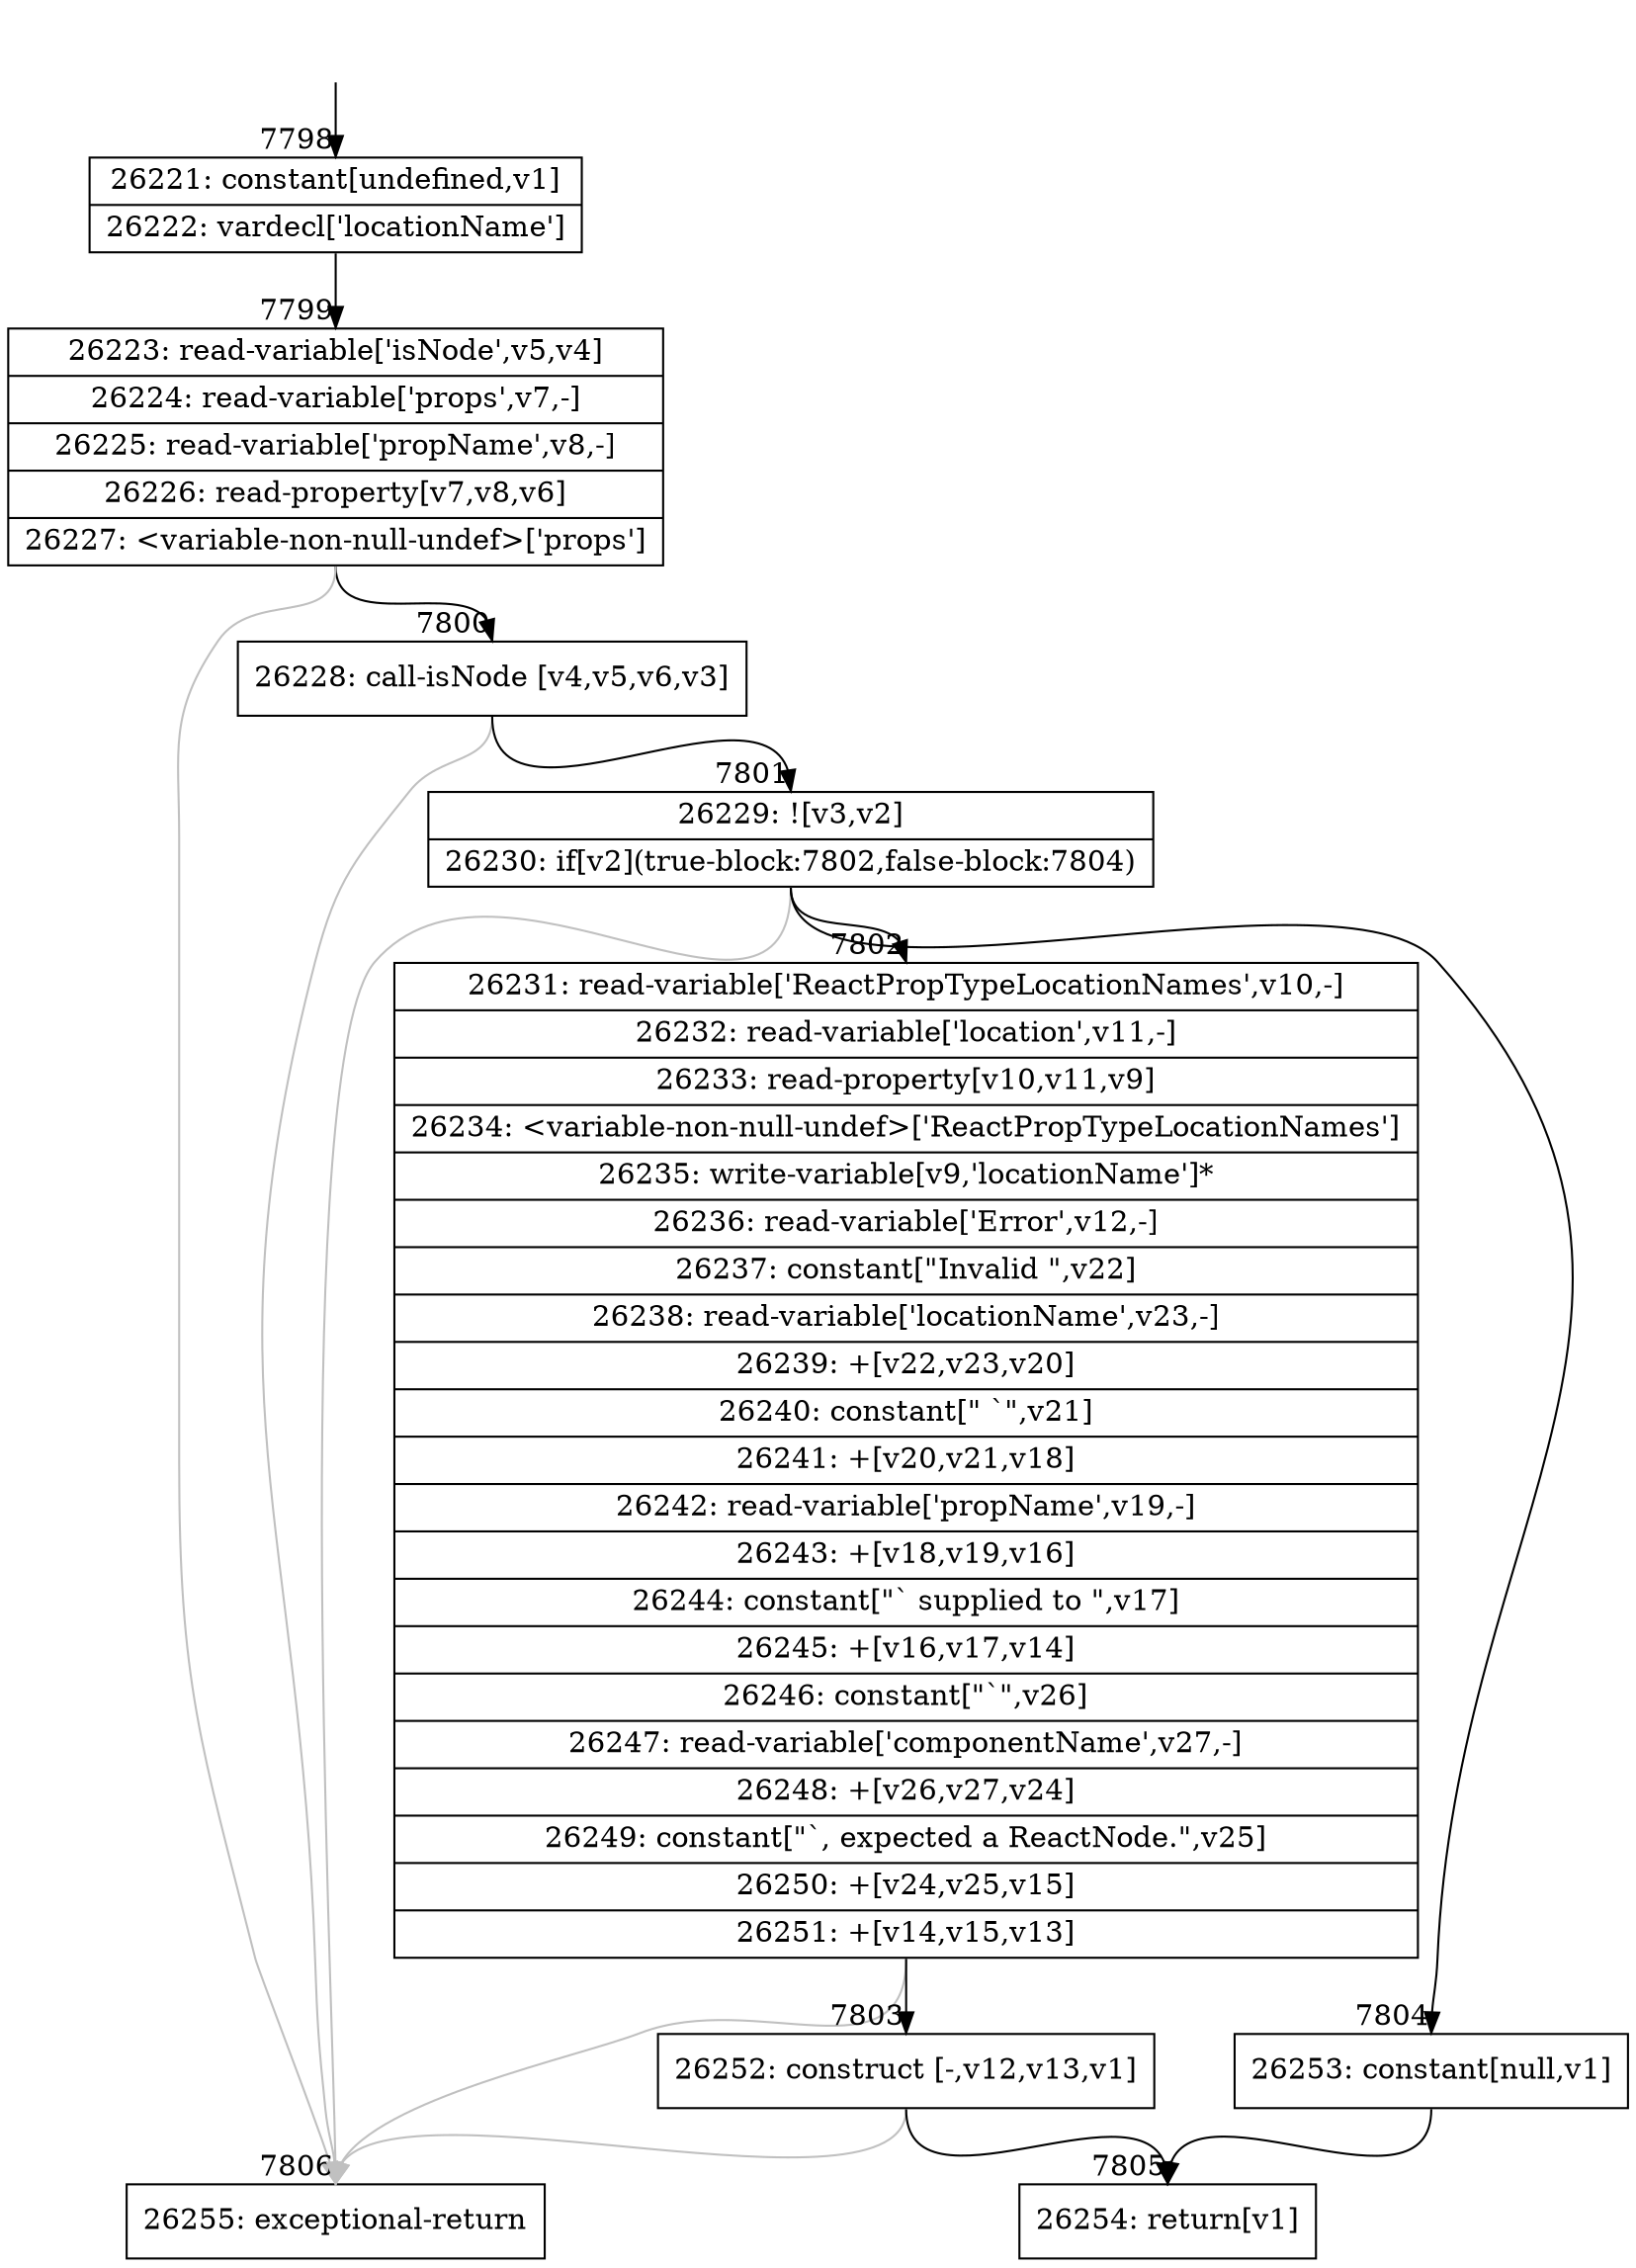 digraph {
rankdir="TD"
BB_entry557[shape=none,label=""];
BB_entry557 -> BB7798 [tailport=s, headport=n, headlabel="    7798"]
BB7798 [shape=record label="{26221: constant[undefined,v1]|26222: vardecl['locationName']}" ] 
BB7798 -> BB7799 [tailport=s, headport=n, headlabel="      7799"]
BB7799 [shape=record label="{26223: read-variable['isNode',v5,v4]|26224: read-variable['props',v7,-]|26225: read-variable['propName',v8,-]|26226: read-property[v7,v8,v6]|26227: \<variable-non-null-undef\>['props']}" ] 
BB7799 -> BB7800 [tailport=s, headport=n, headlabel="      7800"]
BB7799 -> BB7806 [tailport=s, headport=n, color=gray, headlabel="      7806"]
BB7800 [shape=record label="{26228: call-isNode [v4,v5,v6,v3]}" ] 
BB7800 -> BB7801 [tailport=s, headport=n, headlabel="      7801"]
BB7800 -> BB7806 [tailport=s, headport=n, color=gray]
BB7801 [shape=record label="{26229: ![v3,v2]|26230: if[v2](true-block:7802,false-block:7804)}" ] 
BB7801 -> BB7802 [tailport=s, headport=n, headlabel="      7802"]
BB7801 -> BB7804 [tailport=s, headport=n, headlabel="      7804"]
BB7801 -> BB7806 [tailport=s, headport=n, color=gray]
BB7802 [shape=record label="{26231: read-variable['ReactPropTypeLocationNames',v10,-]|26232: read-variable['location',v11,-]|26233: read-property[v10,v11,v9]|26234: \<variable-non-null-undef\>['ReactPropTypeLocationNames']|26235: write-variable[v9,'locationName']*|26236: read-variable['Error',v12,-]|26237: constant[\"Invalid \",v22]|26238: read-variable['locationName',v23,-]|26239: +[v22,v23,v20]|26240: constant[\" `\",v21]|26241: +[v20,v21,v18]|26242: read-variable['propName',v19,-]|26243: +[v18,v19,v16]|26244: constant[\"` supplied to \",v17]|26245: +[v16,v17,v14]|26246: constant[\"`\",v26]|26247: read-variable['componentName',v27,-]|26248: +[v26,v27,v24]|26249: constant[\"`, expected a ReactNode.\",v25]|26250: +[v24,v25,v15]|26251: +[v14,v15,v13]}" ] 
BB7802 -> BB7803 [tailport=s, headport=n, headlabel="      7803"]
BB7802 -> BB7806 [tailport=s, headport=n, color=gray]
BB7803 [shape=record label="{26252: construct [-,v12,v13,v1]}" ] 
BB7803 -> BB7805 [tailport=s, headport=n, headlabel="      7805"]
BB7803 -> BB7806 [tailport=s, headport=n, color=gray]
BB7804 [shape=record label="{26253: constant[null,v1]}" ] 
BB7804 -> BB7805 [tailport=s, headport=n]
BB7805 [shape=record label="{26254: return[v1]}" ] 
BB7806 [shape=record label="{26255: exceptional-return}" ] 
//#$~ 13769
}
